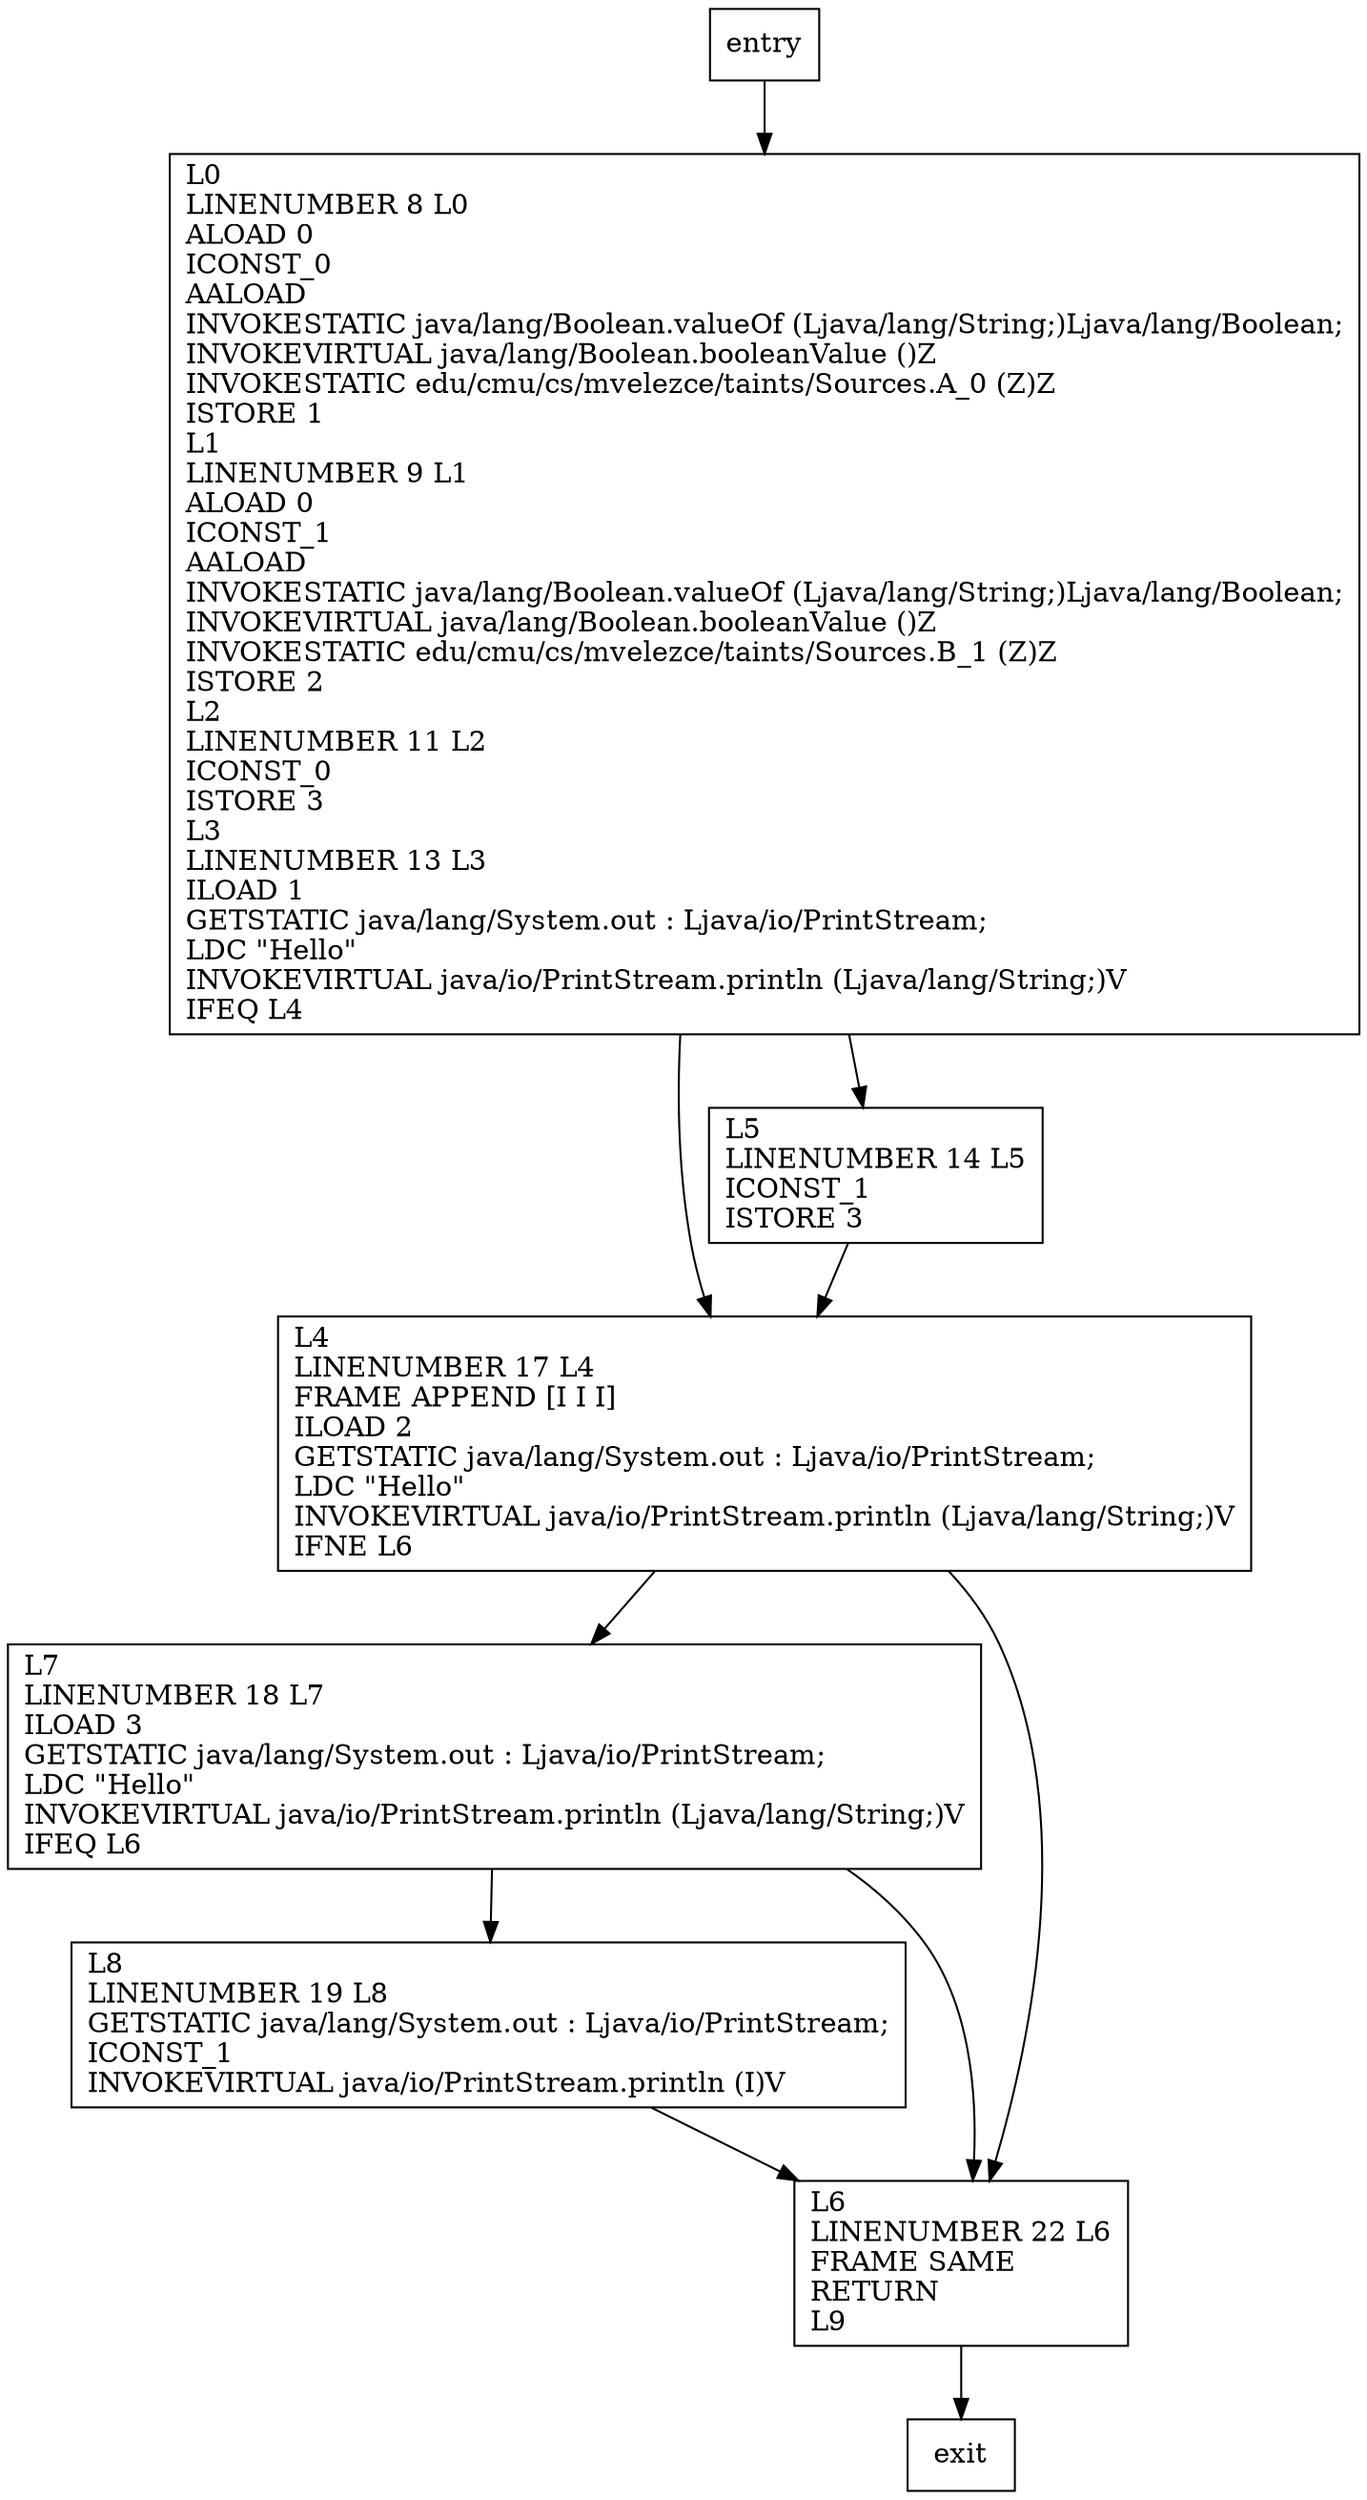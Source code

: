 digraph main {
node [shape=record];
1061448687 [label="L8\lLINENUMBER 19 L8\lGETSTATIC java/lang/System.out : Ljava/io/PrintStream;\lICONST_1\lINVOKEVIRTUAL java/io/PrintStream.println (I)V\l"];
798622145 [label="L0\lLINENUMBER 8 L0\lALOAD 0\lICONST_0\lAALOAD\lINVOKESTATIC java/lang/Boolean.valueOf (Ljava/lang/String;)Ljava/lang/Boolean;\lINVOKEVIRTUAL java/lang/Boolean.booleanValue ()Z\lINVOKESTATIC edu/cmu/cs/mvelezce/taints/Sources.A_0 (Z)Z\lISTORE 1\lL1\lLINENUMBER 9 L1\lALOAD 0\lICONST_1\lAALOAD\lINVOKESTATIC java/lang/Boolean.valueOf (Ljava/lang/String;)Ljava/lang/Boolean;\lINVOKEVIRTUAL java/lang/Boolean.booleanValue ()Z\lINVOKESTATIC edu/cmu/cs/mvelezce/taints/Sources.B_1 (Z)Z\lISTORE 2\lL2\lLINENUMBER 11 L2\lICONST_0\lISTORE 3\lL3\lLINENUMBER 13 L3\lILOAD 1\lGETSTATIC java/lang/System.out : Ljava/io/PrintStream;\lLDC \"Hello\"\lINVOKEVIRTUAL java/io/PrintStream.println (Ljava/lang/String;)V\lIFEQ L4\l"];
1800967368 [label="L7\lLINENUMBER 18 L7\lILOAD 3\lGETSTATIC java/lang/System.out : Ljava/io/PrintStream;\lLDC \"Hello\"\lINVOKEVIRTUAL java/io/PrintStream.println (Ljava/lang/String;)V\lIFEQ L6\l"];
638695843 [label="L4\lLINENUMBER 17 L4\lFRAME APPEND [I I I]\lILOAD 2\lGETSTATIC java/lang/System.out : Ljava/io/PrintStream;\lLDC \"Hello\"\lINVOKEVIRTUAL java/io/PrintStream.println (Ljava/lang/String;)V\lIFNE L6\l"];
1411543296 [label="L5\lLINENUMBER 14 L5\lICONST_1\lISTORE 3\l"];
338887787 [label="L6\lLINENUMBER 22 L6\lFRAME SAME\lRETURN\lL9\l"];
entry;
exit;
1061448687 -> 338887787;
entry -> 798622145;
798622145 -> 638695843;
798622145 -> 1411543296;
1800967368 -> 1061448687;
1800967368 -> 338887787;
638695843 -> 1800967368;
638695843 -> 338887787;
1411543296 -> 638695843;
338887787 -> exit;
}
